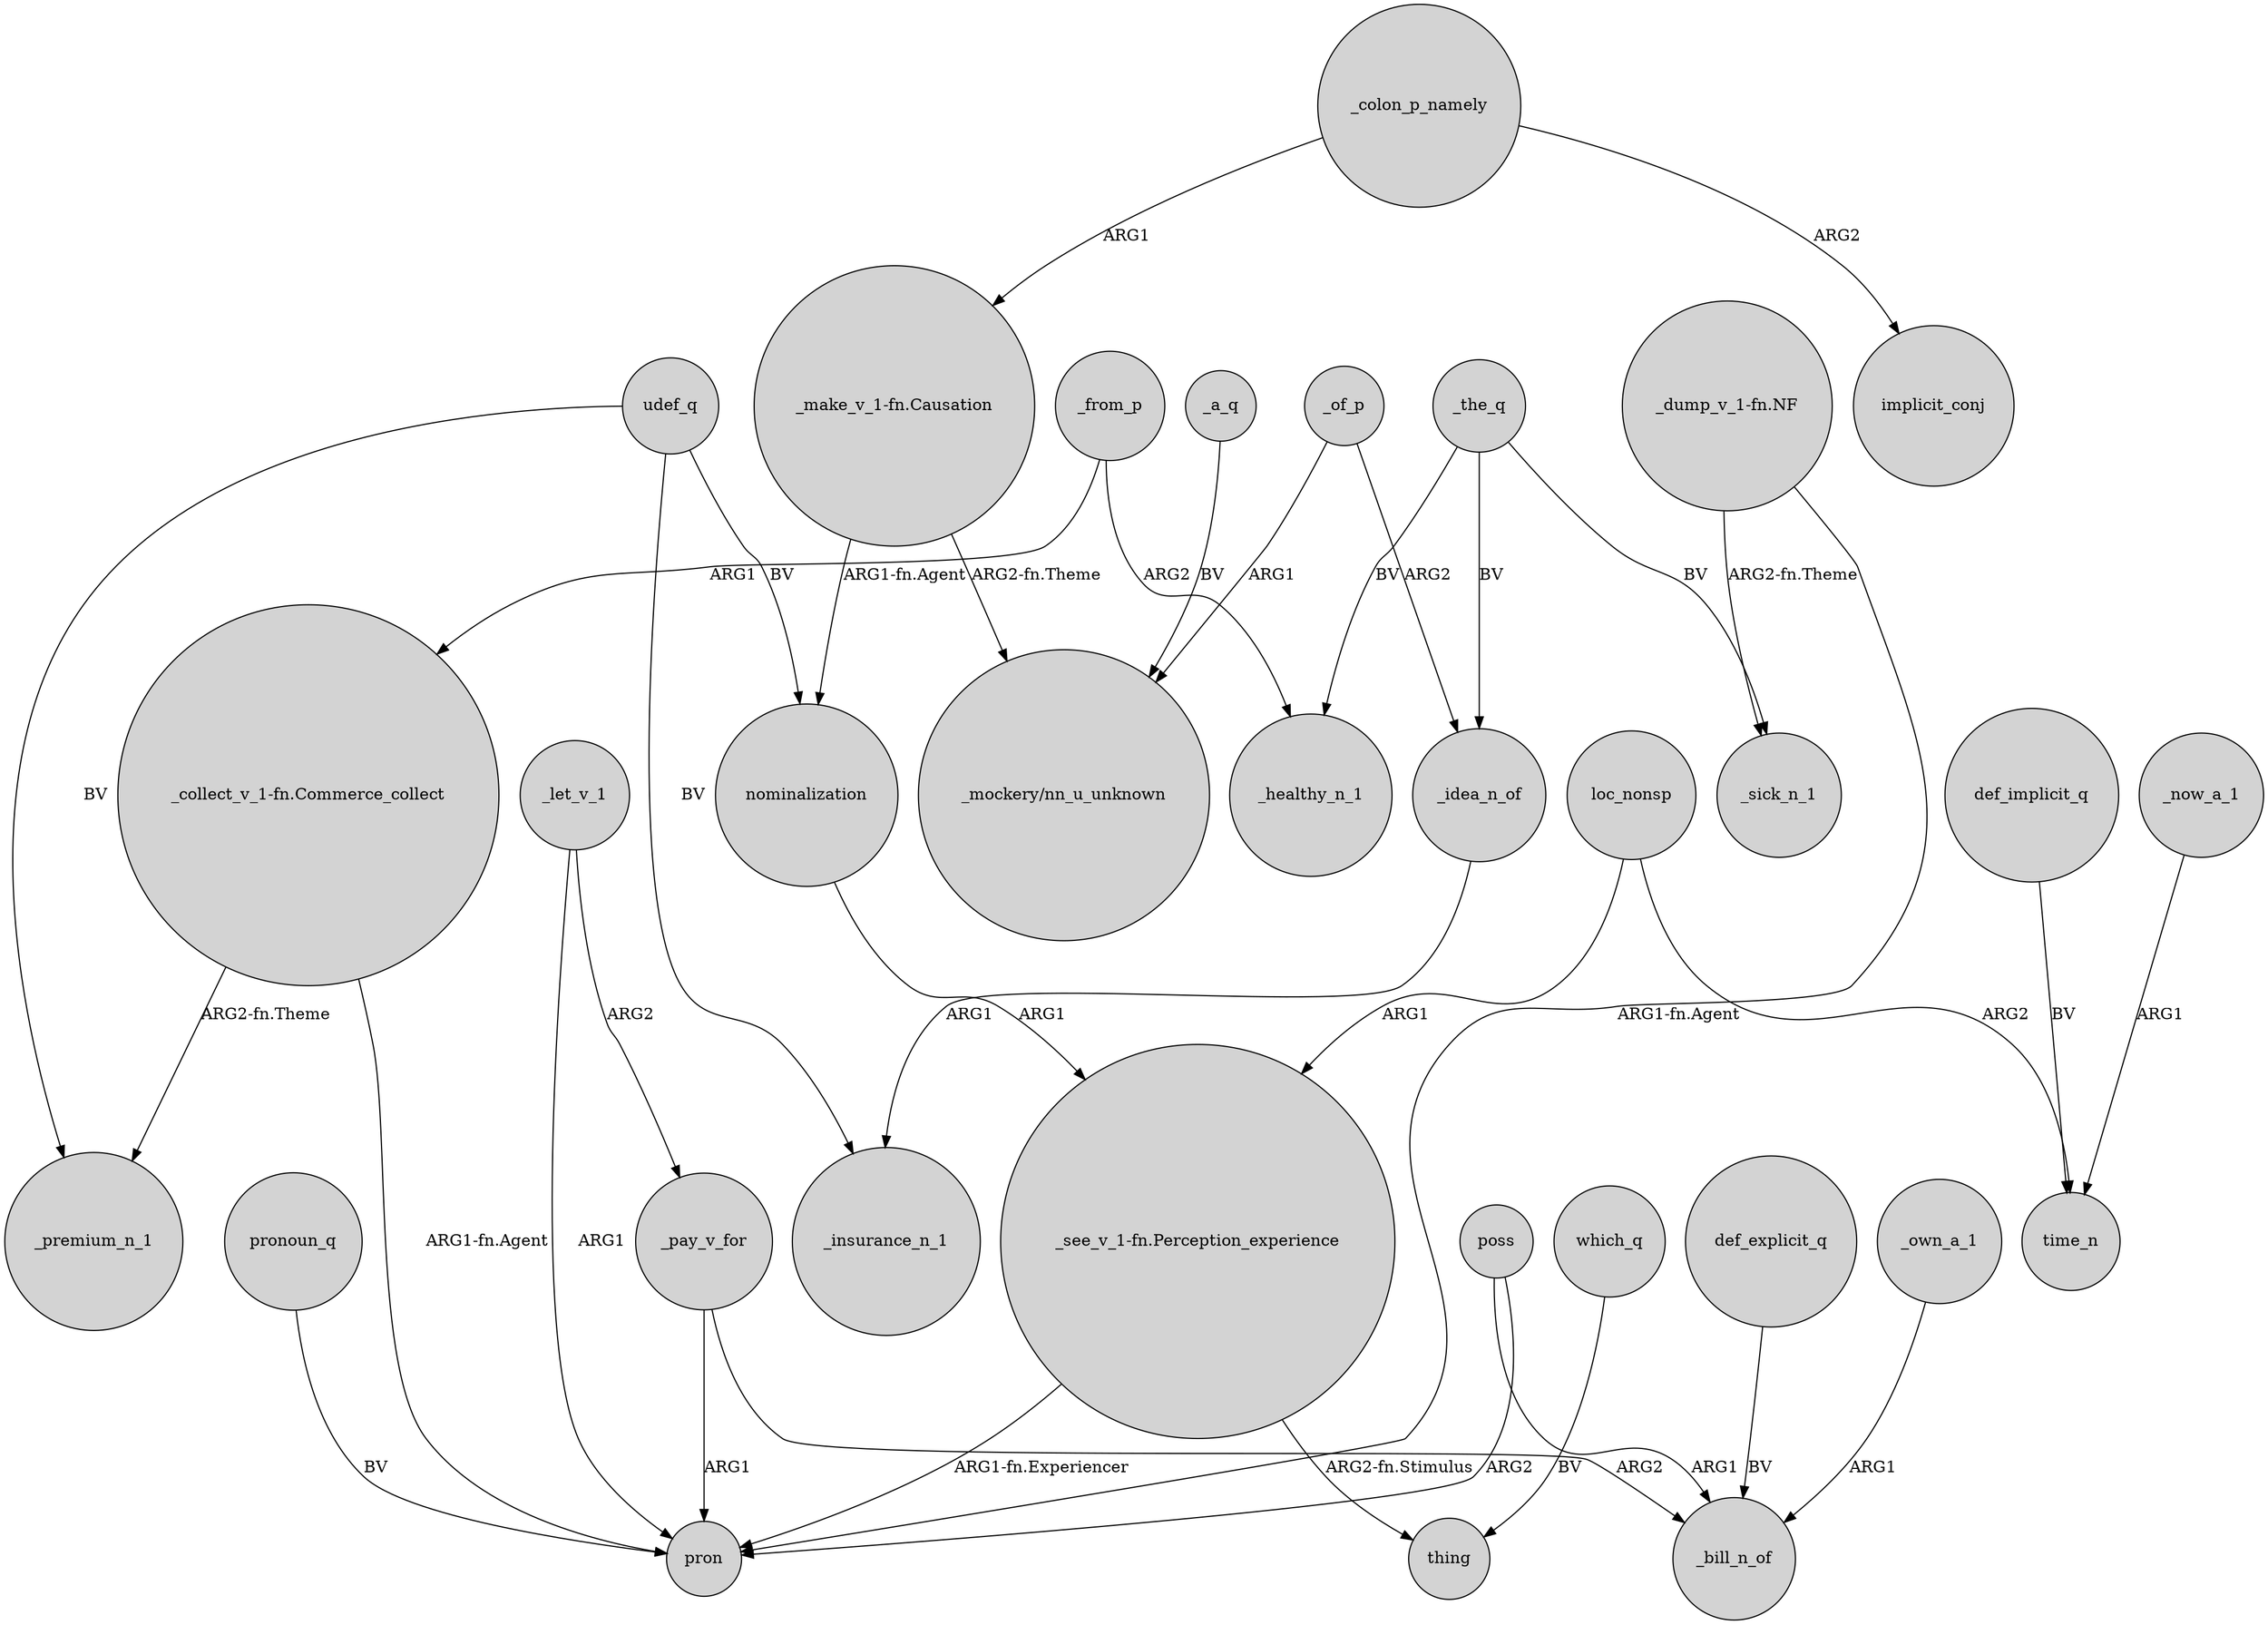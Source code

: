 digraph {
	node [shape=circle style=filled]
	"_see_v_1-fn.Perception_experience" -> pron [label="ARG1-fn.Experiencer"]
	udef_q -> _premium_n_1 [label=BV]
	_of_p -> _idea_n_of [label=ARG2]
	_from_p -> "_collect_v_1-fn.Commerce_collect" [label=ARG1]
	poss -> pron [label=ARG2]
	"_dump_v_1-fn.NF" -> pron [label="ARG1-fn.Agent"]
	loc_nonsp -> "_see_v_1-fn.Perception_experience" [label=ARG1]
	def_implicit_q -> time_n [label=BV]
	"_collect_v_1-fn.Commerce_collect" -> pron [label="ARG1-fn.Agent"]
	udef_q -> _insurance_n_1 [label=BV]
	_idea_n_of -> _insurance_n_1 [label=ARG1]
	_the_q -> _healthy_n_1 [label=BV]
	_pay_v_for -> pron [label=ARG1]
	loc_nonsp -> time_n [label=ARG2]
	pronoun_q -> pron [label=BV]
	"_make_v_1-fn.Causation" -> nominalization [label="ARG1-fn.Agent"]
	_the_q -> _idea_n_of [label=BV]
	"_make_v_1-fn.Causation" -> "_mockery/nn_u_unknown" [label="ARG2-fn.Theme"]
	_now_a_1 -> time_n [label=ARG1]
	_from_p -> _healthy_n_1 [label=ARG2]
	"_dump_v_1-fn.NF" -> _sick_n_1 [label="ARG2-fn.Theme"]
	_colon_p_namely -> "_make_v_1-fn.Causation" [label=ARG1]
	_a_q -> "_mockery/nn_u_unknown" [label=BV]
	_of_p -> "_mockery/nn_u_unknown" [label=ARG1]
	udef_q -> nominalization [label=BV]
	def_explicit_q -> _bill_n_of [label=BV]
	nominalization -> "_see_v_1-fn.Perception_experience" [label=ARG1]
	"_collect_v_1-fn.Commerce_collect" -> _premium_n_1 [label="ARG2-fn.Theme"]
	_pay_v_for -> _bill_n_of [label=ARG2]
	_let_v_1 -> pron [label=ARG1]
	poss -> _bill_n_of [label=ARG1]
	_colon_p_namely -> implicit_conj [label=ARG2]
	_let_v_1 -> _pay_v_for [label=ARG2]
	_own_a_1 -> _bill_n_of [label=ARG1]
	_the_q -> _sick_n_1 [label=BV]
	"_see_v_1-fn.Perception_experience" -> thing [label="ARG2-fn.Stimulus"]
	which_q -> thing [label=BV]
}

